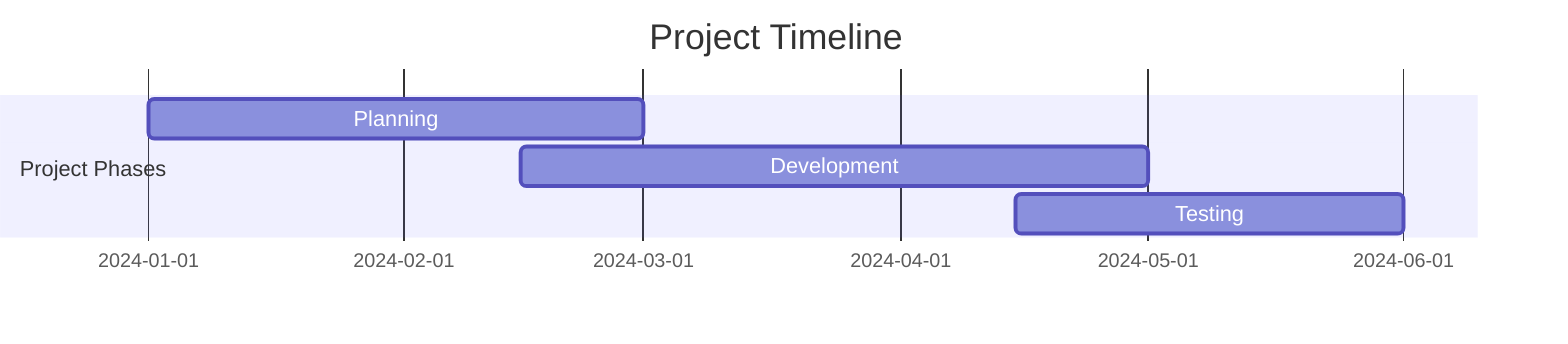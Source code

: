 gantt
dateFormat YYYY-MM-DD
title Project Timeline
section Project Phases
Planning :id1, 2024-01-01, 60d
Development :id2, 2024-02-15, 76d
Testing :id3, 2024-04-15, 47d